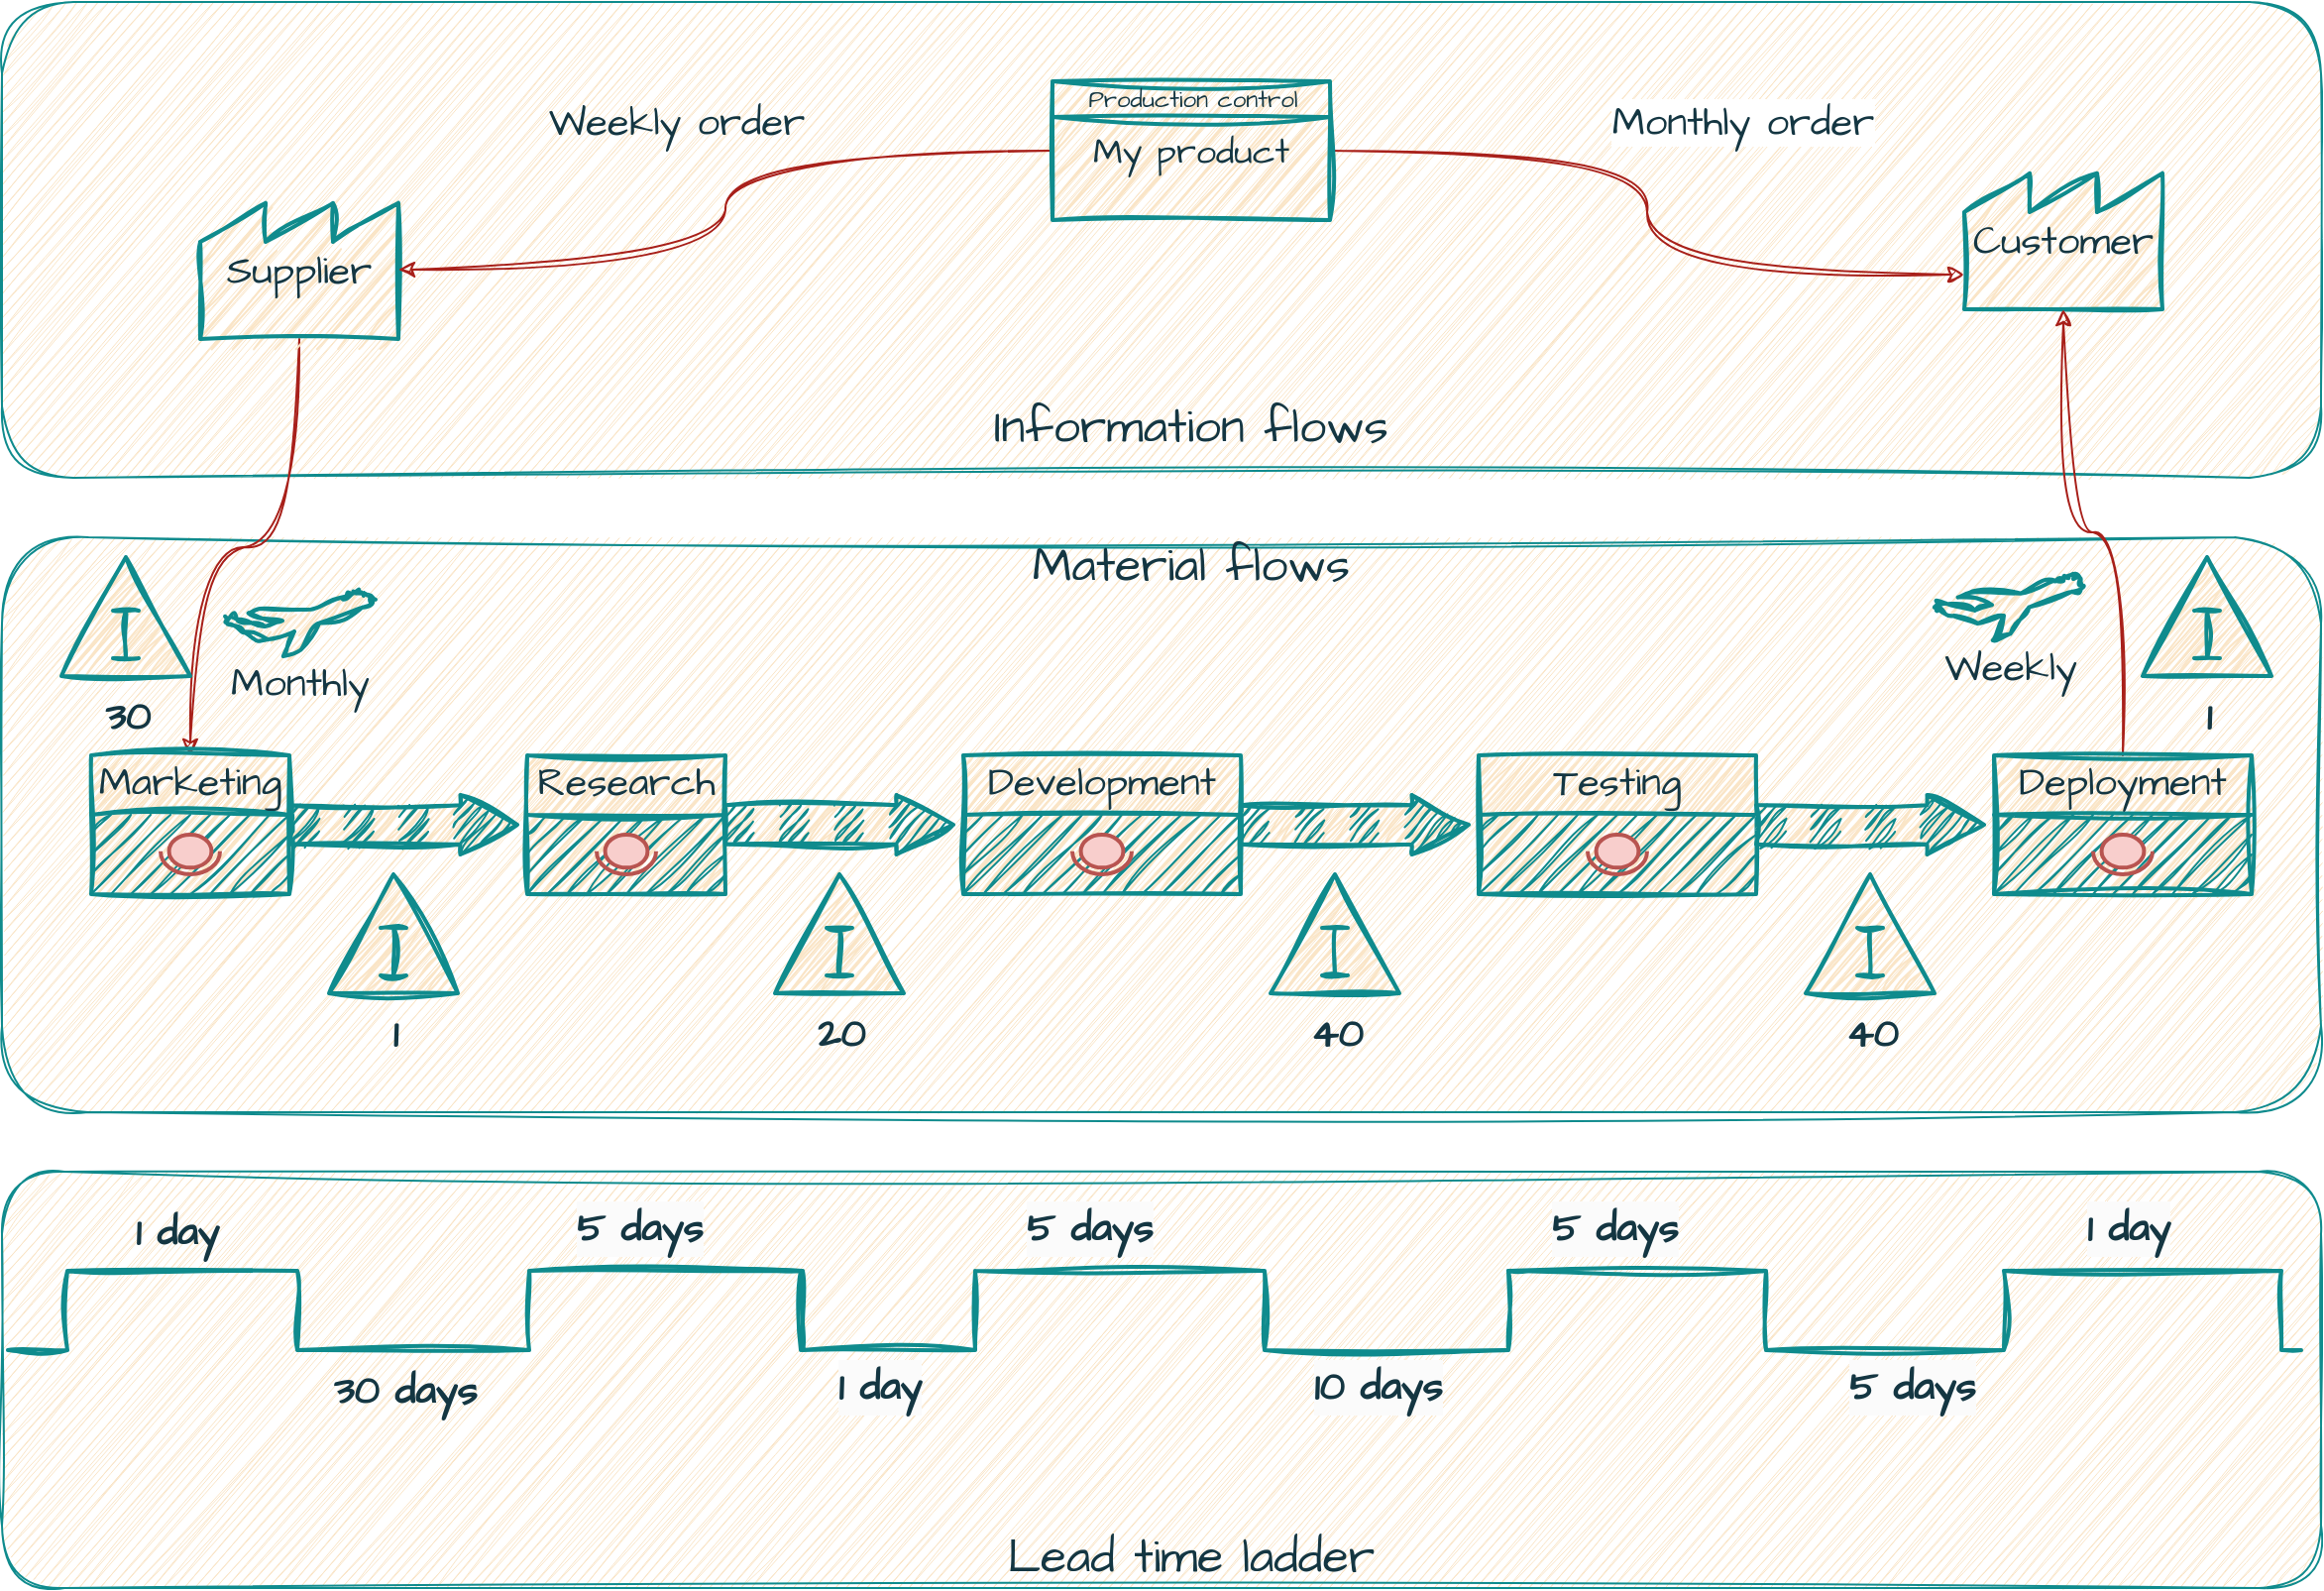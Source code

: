<mxfile version="22.0.6" type="device">
  <diagram name="Page-1" id="4QjYr7BSSaearv5AH33l">
    <mxGraphModel dx="2222" dy="798" grid="1" gridSize="10" guides="1" tooltips="1" connect="1" arrows="1" fold="1" page="1" pageScale="1" pageWidth="850" pageHeight="1100" math="0" shadow="0">
      <root>
        <mxCell id="0" />
        <mxCell id="1" parent="0" />
        <mxCell id="HKFI6yRzDTet03-QNd36-69" value="" style="rounded=1;whiteSpace=wrap;html=1;sketch=1;hachureGap=4;jiggle=2;curveFitting=1;strokeColor=#0F8B8D;fontFamily=Architects Daughter;fontSource=https%3A%2F%2Ffonts.googleapis.com%2Fcss%3Ffamily%3DArchitects%2BDaughter;fontSize=20;fontColor=#143642;fillColor=#FAE5C7;" vertex="1" parent="1">
          <mxGeometry x="-70" y="780" width="1170" height="210" as="geometry" />
        </mxCell>
        <mxCell id="HKFI6yRzDTet03-QNd36-54" value="" style="rounded=1;whiteSpace=wrap;html=1;sketch=1;hachureGap=4;jiggle=2;curveFitting=1;strokeColor=#0F8B8D;fontFamily=Architects Daughter;fontSource=https%3A%2F%2Ffonts.googleapis.com%2Fcss%3Ffamily%3DArchitects%2BDaughter;fontSize=20;fontColor=#143642;fillColor=#FAE5C7;" vertex="1" parent="1">
          <mxGeometry x="-70" y="460" width="1170" height="290" as="geometry" />
        </mxCell>
        <mxCell id="HKFI6yRzDTet03-QNd36-9" value="" style="rounded=1;whiteSpace=wrap;html=1;sketch=1;hachureGap=4;jiggle=2;curveFitting=1;strokeColor=#0F8B8D;fontFamily=Architects Daughter;fontSource=https%3A%2F%2Ffonts.googleapis.com%2Fcss%3Ffamily%3DArchitects%2BDaughter;fontSize=20;fontColor=#143642;fillColor=#FAE5C7;" vertex="1" parent="1">
          <mxGeometry x="-70" y="190" width="1170" height="240" as="geometry" />
        </mxCell>
        <mxCell id="HKFI6yRzDTet03-QNd36-60" style="edgeStyle=orthogonalEdgeStyle;shape=connector;curved=1;rounded=0;sketch=1;jiggle=2;curveFitting=1;orthogonalLoop=1;jettySize=auto;html=1;exitX=0.5;exitY=1;exitDx=0;exitDy=0;entryX=0.5;entryY=0;entryDx=0;entryDy=0;labelBackgroundColor=none;strokeColor=#A8201A;align=center;verticalAlign=middle;fontFamily=Helvetica;fontSize=11;fontColor=default;endArrow=classic;elbow=vertical;" edge="1" parent="1" source="HKFI6yRzDTet03-QNd36-1" target="HKFI6yRzDTet03-QNd36-11">
          <mxGeometry relative="1" as="geometry" />
        </mxCell>
        <mxCell id="HKFI6yRzDTet03-QNd36-1" value="&lt;font data-font-src=&quot;https://fonts.googleapis.com/css?family=Architects+Daughter&quot; face=&quot;Architects Daughter&quot; style=&quot;font-size: 20px;&quot;&gt;Supplier&lt;/font&gt;" style="strokeWidth=2;html=1;shape=mxgraph.lean_mapping.outside_sources;whiteSpace=wrap;align=center;rounded=0;sketch=1;curveFitting=1;jiggle=2;labelBackgroundColor=none;fillColor=#FAE5C7;strokeColor=#0F8B8D;fontColor=#143642;" vertex="1" parent="1">
          <mxGeometry x="30" y="290" width="100" height="70" as="geometry" />
        </mxCell>
        <mxCell id="HKFI6yRzDTet03-QNd36-2" value="&lt;font data-font-src=&quot;https://fonts.googleapis.com/css?family=Architects+Daughter&quot; face=&quot;Architects Daughter&quot; style=&quot;font-size: 20px;&quot;&gt;Customer&lt;/font&gt;" style="strokeWidth=2;html=1;shape=mxgraph.lean_mapping.outside_sources;whiteSpace=wrap;align=center;rounded=0;sketch=1;curveFitting=1;jiggle=2;labelBackgroundColor=none;fillColor=#FAE5C7;strokeColor=#0F8B8D;fontColor=#143642;" vertex="1" parent="1">
          <mxGeometry x="920" y="275" width="100" height="70" as="geometry" />
        </mxCell>
        <mxCell id="HKFI6yRzDTet03-QNd36-5" style="edgeStyle=orthogonalEdgeStyle;rounded=0;orthogonalLoop=1;jettySize=auto;html=1;exitX=0;exitY=0.5;exitDx=0;exitDy=0;entryX=1;entryY=0.5;entryDx=0;entryDy=0;elbow=vertical;curved=1;sketch=1;curveFitting=1;jiggle=2;labelBackgroundColor=none;strokeColor=#A8201A;fontColor=default;" edge="1" parent="1" source="HKFI6yRzDTet03-QNd36-3" target="HKFI6yRzDTet03-QNd36-1">
          <mxGeometry relative="1" as="geometry" />
        </mxCell>
        <mxCell id="HKFI6yRzDTet03-QNd36-6" value="&lt;font data-font-src=&quot;https://fonts.googleapis.com/css?family=Architects+Daughter&quot; face=&quot;Architects Daughter&quot; style=&quot;font-size: 20px;&quot;&gt;Weekly order&lt;/font&gt;" style="edgeLabel;html=1;align=center;verticalAlign=middle;resizable=0;points=[];rounded=0;sketch=1;curveFitting=1;jiggle=2;labelBackgroundColor=none;fontColor=#143642;" vertex="1" connectable="0" parent="HKFI6yRzDTet03-QNd36-5">
          <mxGeometry x="-0.077" y="9" relative="1" as="geometry">
            <mxPoint x="-34" y="-30" as="offset" />
          </mxGeometry>
        </mxCell>
        <mxCell id="HKFI6yRzDTet03-QNd36-7" style="edgeStyle=orthogonalEdgeStyle;rounded=0;sketch=1;hachureGap=4;jiggle=2;curveFitting=1;orthogonalLoop=1;jettySize=auto;html=1;exitX=1;exitY=0.5;exitDx=0;exitDy=0;entryX=0;entryY=0.75;entryDx=0;entryDy=0;strokeColor=#A8201A;fontFamily=Architects Daughter;fontSource=https%3A%2F%2Ffonts.googleapis.com%2Fcss%3Ffamily%3DArchitects%2BDaughter;fontSize=16;fontColor=#143642;fillColor=#FAE5C7;curved=1;" edge="1" parent="1" source="HKFI6yRzDTet03-QNd36-3" target="HKFI6yRzDTet03-QNd36-2">
          <mxGeometry relative="1" as="geometry" />
        </mxCell>
        <mxCell id="HKFI6yRzDTet03-QNd36-8" value="Monthly order" style="edgeLabel;html=1;align=center;verticalAlign=middle;resizable=0;points=[];fontSize=20;fontFamily=Architects Daughter;fontColor=#143642;" vertex="1" connectable="0" parent="HKFI6yRzDTet03-QNd36-7">
          <mxGeometry x="-0.2" y="-17" relative="1" as="geometry">
            <mxPoint x="55" y="-32" as="offset" />
          </mxGeometry>
        </mxCell>
        <mxCell id="HKFI6yRzDTet03-QNd36-3" value="&lt;font style=&quot;font-size: 18px;&quot; data-font-src=&quot;https://fonts.googleapis.com/css?family=Architects+Daughter&quot; face=&quot;Architects Daughter&quot;&gt;My product&lt;/font&gt;" style="strokeWidth=2;html=1;shape=mxgraph.lean_mapping.manufacturing_process;fontSize=12;verticalAlign=middle;html=1;align=center;whiteSpace=wrap;rounded=0;sketch=1;curveFitting=1;jiggle=2;labelBackgroundColor=none;fillColor=#FAE5C7;strokeColor=#0F8B8D;fontColor=#143642;" vertex="1" parent="1">
          <mxGeometry x="460" y="230" width="140" height="70" as="geometry" />
        </mxCell>
        <mxCell id="HKFI6yRzDTet03-QNd36-4" value="&lt;font data-font-src=&quot;https://fonts.googleapis.com/css?family=Architects+Daughter&quot; face=&quot;Architects Daughter&quot;&gt;Production control&lt;/font&gt;" style="text;fontSize=12;spacingLeft=2;verticalAlign=top;html=1;align=center;spacingTop=-5;resizeWidth=1;whiteSpace=wrap;rounded=0;sketch=1;curveFitting=1;jiggle=2;labelBackgroundColor=none;fontColor=#143642;" vertex="1" parent="HKFI6yRzDTet03-QNd36-3">
          <mxGeometry width="140" height="13" as="geometry" />
        </mxCell>
        <mxCell id="HKFI6yRzDTet03-QNd36-10" value="&lt;font style=&quot;font-size: 24px;&quot;&gt;Information flows&lt;/font&gt;" style="text;html=1;strokeColor=none;fillColor=none;align=center;verticalAlign=middle;whiteSpace=wrap;rounded=0;fontSize=20;fontFamily=Architects Daughter;fontColor=#143642;" vertex="1" parent="1">
          <mxGeometry x="410" y="390" width="240" height="30" as="geometry" />
        </mxCell>
        <mxCell id="HKFI6yRzDTet03-QNd36-11" value="Marketing" style="strokeWidth=2;html=1;shape=mxgraph.lean_mapping.manufacturing_process_shared;spacingTop=-5;align=center;whiteSpace=wrap;verticalAlign=top;sketch=1;hachureGap=4;jiggle=2;curveFitting=1;strokeColor=#0F8B8D;fontFamily=Architects Daughter;fontSource=https%3A%2F%2Ffonts.googleapis.com%2Fcss%3Ffamily%3DArchitects%2BDaughter;fontSize=20;fontColor=#143642;fillColor=#FAE5C7;" vertex="1" parent="1">
          <mxGeometry x="-25" y="570" width="100" height="70" as="geometry" />
        </mxCell>
        <mxCell id="HKFI6yRzDTet03-QNd36-12" value="Research" style="strokeWidth=2;html=1;shape=mxgraph.lean_mapping.manufacturing_process_shared;spacingTop=-5;align=center;whiteSpace=wrap;verticalAlign=top;sketch=1;hachureGap=4;jiggle=2;curveFitting=1;strokeColor=#0F8B8D;fontFamily=Architects Daughter;fontSource=https%3A%2F%2Ffonts.googleapis.com%2Fcss%3Ffamily%3DArchitects%2BDaughter;fontSize=20;fontColor=#143642;fillColor=#FAE5C7;" vertex="1" parent="1">
          <mxGeometry x="195" y="570" width="100" height="70" as="geometry" />
        </mxCell>
        <mxCell id="HKFI6yRzDTet03-QNd36-13" value="Development" style="strokeWidth=2;html=1;shape=mxgraph.lean_mapping.manufacturing_process_shared;spacingTop=-5;align=center;whiteSpace=wrap;verticalAlign=top;sketch=1;hachureGap=4;jiggle=2;curveFitting=1;strokeColor=#0F8B8D;fontFamily=Architects Daughter;fontSource=https%3A%2F%2Ffonts.googleapis.com%2Fcss%3Ffamily%3DArchitects%2BDaughter;fontSize=20;fontColor=#143642;fillColor=#FAE5C7;" vertex="1" parent="1">
          <mxGeometry x="415" y="570" width="140" height="70" as="geometry" />
        </mxCell>
        <mxCell id="HKFI6yRzDTet03-QNd36-14" value="Testing" style="strokeWidth=2;html=1;shape=mxgraph.lean_mapping.manufacturing_process_shared;spacingTop=-5;align=center;whiteSpace=wrap;verticalAlign=top;sketch=1;hachureGap=4;jiggle=2;curveFitting=1;strokeColor=#0F8B8D;fontFamily=Architects Daughter;fontSource=https%3A%2F%2Ffonts.googleapis.com%2Fcss%3Ffamily%3DArchitects%2BDaughter;fontSize=20;fontColor=#143642;fillColor=#FAE5C7;" vertex="1" parent="1">
          <mxGeometry x="675" y="570" width="140" height="70" as="geometry" />
        </mxCell>
        <mxCell id="HKFI6yRzDTet03-QNd36-61" style="edgeStyle=orthogonalEdgeStyle;shape=connector;curved=1;rounded=0;sketch=1;jiggle=2;curveFitting=1;orthogonalLoop=1;jettySize=auto;html=1;exitX=0.5;exitY=0;exitDx=0;exitDy=0;entryX=0.5;entryY=1;entryDx=0;entryDy=0;labelBackgroundColor=none;strokeColor=#A8201A;align=center;verticalAlign=middle;fontFamily=Helvetica;fontSize=11;fontColor=default;endArrow=classic;elbow=vertical;" edge="1" parent="1" source="HKFI6yRzDTet03-QNd36-15" target="HKFI6yRzDTet03-QNd36-2">
          <mxGeometry relative="1" as="geometry" />
        </mxCell>
        <mxCell id="HKFI6yRzDTet03-QNd36-15" value="Deployment" style="strokeWidth=2;html=1;shape=mxgraph.lean_mapping.manufacturing_process_shared;spacingTop=-5;align=center;whiteSpace=wrap;verticalAlign=top;sketch=1;hachureGap=4;jiggle=2;curveFitting=1;strokeColor=#0F8B8D;fontFamily=Architects Daughter;fontSource=https%3A%2F%2Ffonts.googleapis.com%2Fcss%3Ffamily%3DArchitects%2BDaughter;fontSize=20;fontColor=#143642;fillColor=#FAE5C7;" vertex="1" parent="1">
          <mxGeometry x="935" y="570" width="130" height="70" as="geometry" />
        </mxCell>
        <mxCell id="HKFI6yRzDTet03-QNd36-22" value="" style="verticalLabelPosition=bottom;html=1;verticalAlign=top;strokeWidth=2;shape=mxgraph.lean_mapping.operator;hachureGap=4;strokeColor=#b85450;align=center;spacingTop=-5;fontFamily=Architects Daughter;fontSource=https%3A%2F%2Ffonts.googleapis.com%2Fcss%3Ffamily%3DArchitects%2BDaughter;fontSize=20;fillColor=#f8cecc;" vertex="1" parent="1">
          <mxGeometry x="10" y="610" width="30" height="20" as="geometry" />
        </mxCell>
        <mxCell id="HKFI6yRzDTet03-QNd36-29" value="" style="verticalLabelPosition=bottom;html=1;verticalAlign=top;strokeWidth=2;shape=mxgraph.lean_mapping.operator;hachureGap=4;strokeColor=#b85450;align=center;spacingTop=-5;fontFamily=Architects Daughter;fontSource=https%3A%2F%2Ffonts.googleapis.com%2Fcss%3Ffamily%3DArchitects%2BDaughter;fontSize=20;fillColor=#f8cecc;" vertex="1" parent="1">
          <mxGeometry x="230" y="610" width="30" height="20" as="geometry" />
        </mxCell>
        <mxCell id="HKFI6yRzDTet03-QNd36-30" value="" style="verticalLabelPosition=bottom;html=1;verticalAlign=top;strokeWidth=2;shape=mxgraph.lean_mapping.operator;hachureGap=4;strokeColor=#b85450;align=center;spacingTop=-5;fontFamily=Architects Daughter;fontSource=https%3A%2F%2Ffonts.googleapis.com%2Fcss%3Ffamily%3DArchitects%2BDaughter;fontSize=20;fillColor=#f8cecc;" vertex="1" parent="1">
          <mxGeometry x="470" y="610" width="30" height="20" as="geometry" />
        </mxCell>
        <mxCell id="HKFI6yRzDTet03-QNd36-31" value="" style="verticalLabelPosition=bottom;html=1;verticalAlign=top;strokeWidth=2;shape=mxgraph.lean_mapping.operator;hachureGap=4;strokeColor=#b85450;align=center;spacingTop=-5;fontFamily=Architects Daughter;fontSource=https%3A%2F%2Ffonts.googleapis.com%2Fcss%3Ffamily%3DArchitects%2BDaughter;fontSize=20;fillColor=#f8cecc;" vertex="1" parent="1">
          <mxGeometry x="730" y="610" width="30" height="20" as="geometry" />
        </mxCell>
        <mxCell id="HKFI6yRzDTet03-QNd36-32" value="" style="verticalLabelPosition=bottom;html=1;verticalAlign=top;strokeWidth=2;shape=mxgraph.lean_mapping.operator;hachureGap=4;strokeColor=#b85450;align=center;spacingTop=-5;fontFamily=Architects Daughter;fontSource=https%3A%2F%2Ffonts.googleapis.com%2Fcss%3Ffamily%3DArchitects%2BDaughter;fontSize=20;fillColor=#f8cecc;" vertex="1" parent="1">
          <mxGeometry x="985" y="610" width="30" height="20" as="geometry" />
        </mxCell>
        <mxCell id="HKFI6yRzDTet03-QNd36-33" value="" style="verticalLabelPosition=bottom;html=1;verticalAlign=top;strokeWidth=2;shape=mxgraph.lean_mapping.push_arrow;sketch=1;hachureGap=4;jiggle=2;curveFitting=1;strokeColor=#0F8B8D;align=center;spacingTop=-5;fontFamily=Architects Daughter;fontSource=https%3A%2F%2Ffonts.googleapis.com%2Fcss%3Ffamily%3DArchitects%2BDaughter;fontSize=20;fontColor=#143642;fillColor=#FAE5C7;" vertex="1" parent="1">
          <mxGeometry x="75" y="590" width="115" height="30" as="geometry" />
        </mxCell>
        <mxCell id="HKFI6yRzDTet03-QNd36-34" value="" style="verticalLabelPosition=bottom;html=1;verticalAlign=top;strokeWidth=2;shape=mxgraph.lean_mapping.push_arrow;sketch=1;hachureGap=4;jiggle=2;curveFitting=1;strokeColor=#0F8B8D;align=center;spacingTop=-5;fontFamily=Architects Daughter;fontSource=https%3A%2F%2Ffonts.googleapis.com%2Fcss%3Ffamily%3DArchitects%2BDaughter;fontSize=20;fontColor=#143642;fillColor=#FAE5C7;" vertex="1" parent="1">
          <mxGeometry x="295" y="590" width="115" height="30" as="geometry" />
        </mxCell>
        <mxCell id="HKFI6yRzDTet03-QNd36-35" value="" style="verticalLabelPosition=bottom;html=1;verticalAlign=top;strokeWidth=2;shape=mxgraph.lean_mapping.push_arrow;sketch=1;hachureGap=4;jiggle=2;curveFitting=1;strokeColor=#0F8B8D;align=center;spacingTop=-5;fontFamily=Architects Daughter;fontSource=https%3A%2F%2Ffonts.googleapis.com%2Fcss%3Ffamily%3DArchitects%2BDaughter;fontSize=20;fontColor=#143642;fillColor=#FAE5C7;" vertex="1" parent="1">
          <mxGeometry x="555" y="590" width="115" height="30" as="geometry" />
        </mxCell>
        <mxCell id="HKFI6yRzDTet03-QNd36-36" value="" style="verticalLabelPosition=bottom;html=1;verticalAlign=top;strokeWidth=2;shape=mxgraph.lean_mapping.push_arrow;sketch=1;hachureGap=4;jiggle=2;curveFitting=1;strokeColor=#0F8B8D;align=center;spacingTop=-5;fontFamily=Architects Daughter;fontSource=https%3A%2F%2Ffonts.googleapis.com%2Fcss%3Ffamily%3DArchitects%2BDaughter;fontSize=20;fontColor=#143642;fillColor=#FAE5C7;" vertex="1" parent="1">
          <mxGeometry x="815" y="590" width="115" height="30" as="geometry" />
        </mxCell>
        <mxCell id="HKFI6yRzDTet03-QNd36-43" value="" style="verticalLabelPosition=bottom;html=1;verticalAlign=top;strokeWidth=2;shape=mxgraph.lean_mapping.inventory_box;sketch=1;hachureGap=4;jiggle=2;curveFitting=1;strokeColor=#0F8B8D;align=center;spacingTop=-5;fontFamily=Architects Daughter;fontSource=https%3A%2F%2Ffonts.googleapis.com%2Fcss%3Ffamily%3DArchitects%2BDaughter;fontSize=20;fontColor=#143642;fillColor=#FAE5C7;" vertex="1" parent="1">
          <mxGeometry x="95" y="630" width="65" height="60" as="geometry" />
        </mxCell>
        <mxCell id="HKFI6yRzDTet03-QNd36-44" value="&lt;b&gt;1&lt;/b&gt;" style="text;html=1;align=center;verticalAlign=middle;resizable=0;points=[];autosize=1;strokeColor=none;fillColor=none;fontSize=20;fontFamily=Architects Daughter;fontColor=#143642;" vertex="1" parent="1">
          <mxGeometry x="112.5" y="690" width="30" height="40" as="geometry" />
        </mxCell>
        <mxCell id="HKFI6yRzDTet03-QNd36-45" value="" style="verticalLabelPosition=bottom;html=1;verticalAlign=top;strokeWidth=2;shape=mxgraph.lean_mapping.inventory_box;sketch=1;hachureGap=4;jiggle=2;curveFitting=1;strokeColor=#0F8B8D;align=center;spacingTop=-5;fontFamily=Architects Daughter;fontSource=https%3A%2F%2Ffonts.googleapis.com%2Fcss%3Ffamily%3DArchitects%2BDaughter;fontSize=20;fontColor=#143642;fillColor=#FAE5C7;" vertex="1" parent="1">
          <mxGeometry x="320" y="630" width="65" height="60" as="geometry" />
        </mxCell>
        <mxCell id="HKFI6yRzDTet03-QNd36-46" value="&lt;b&gt;20&lt;/b&gt;" style="text;html=1;align=center;verticalAlign=middle;resizable=0;points=[];autosize=1;strokeColor=none;fillColor=none;fontSize=20;fontFamily=Architects Daughter;fontColor=#143642;" vertex="1" parent="1">
          <mxGeometry x="327.5" y="690" width="50" height="40" as="geometry" />
        </mxCell>
        <mxCell id="HKFI6yRzDTet03-QNd36-47" value="" style="verticalLabelPosition=bottom;html=1;verticalAlign=top;strokeWidth=2;shape=mxgraph.lean_mapping.inventory_box;sketch=1;hachureGap=4;jiggle=2;curveFitting=1;strokeColor=#0F8B8D;align=center;spacingTop=-5;fontFamily=Architects Daughter;fontSource=https%3A%2F%2Ffonts.googleapis.com%2Fcss%3Ffamily%3DArchitects%2BDaughter;fontSize=20;fontColor=#143642;fillColor=#FAE5C7;" vertex="1" parent="1">
          <mxGeometry x="570" y="630" width="65" height="60" as="geometry" />
        </mxCell>
        <mxCell id="HKFI6yRzDTet03-QNd36-48" value="&lt;b&gt;40&lt;/b&gt;" style="text;html=1;align=center;verticalAlign=middle;resizable=0;points=[];autosize=1;strokeColor=none;fillColor=none;fontSize=20;fontFamily=Architects Daughter;fontColor=#143642;" vertex="1" parent="1">
          <mxGeometry x="577.5" y="690" width="50" height="40" as="geometry" />
        </mxCell>
        <mxCell id="HKFI6yRzDTet03-QNd36-49" value="" style="verticalLabelPosition=bottom;html=1;verticalAlign=top;strokeWidth=2;shape=mxgraph.lean_mapping.inventory_box;sketch=1;hachureGap=4;jiggle=2;curveFitting=1;strokeColor=#0F8B8D;align=center;spacingTop=-5;fontFamily=Architects Daughter;fontSource=https%3A%2F%2Ffonts.googleapis.com%2Fcss%3Ffamily%3DArchitects%2BDaughter;fontSize=20;fontColor=#143642;fillColor=#FAE5C7;" vertex="1" parent="1">
          <mxGeometry x="840" y="630" width="65" height="60" as="geometry" />
        </mxCell>
        <mxCell id="HKFI6yRzDTet03-QNd36-50" value="&lt;b&gt;40&lt;/b&gt;" style="text;html=1;align=center;verticalAlign=middle;resizable=0;points=[];autosize=1;strokeColor=none;fillColor=none;fontSize=20;fontFamily=Architects Daughter;fontColor=#143642;" vertex="1" parent="1">
          <mxGeometry x="847.5" y="690" width="50" height="40" as="geometry" />
        </mxCell>
        <mxCell id="HKFI6yRzDTet03-QNd36-55" value="&lt;font style=&quot;font-size: 24px;&quot;&gt;Material flows&lt;/font&gt;" style="text;html=1;strokeColor=none;fillColor=none;align=center;verticalAlign=middle;whiteSpace=wrap;rounded=0;fontSize=20;fontFamily=Architects Daughter;fontColor=#143642;" vertex="1" parent="1">
          <mxGeometry x="410" y="460" width="240" height="30" as="geometry" />
        </mxCell>
        <mxCell id="HKFI6yRzDTet03-QNd36-56" value="Monthly" style="verticalLabelPosition=bottom;html=1;verticalAlign=top;strokeWidth=2;shape=mxgraph.lean_mapping.airplane_7;sketch=1;hachureGap=4;jiggle=2;curveFitting=1;strokeColor=#0F8B8D;align=center;spacingTop=-5;fontFamily=Architects Daughter;fontSource=https%3A%2F%2Ffonts.googleapis.com%2Fcss%3Ffamily%3DArchitects%2BDaughter;fontSize=20;fontColor=#143642;fillColor=#FAE5C7;" vertex="1" parent="1">
          <mxGeometry x="42.5" y="488" width="75" height="32" as="geometry" />
        </mxCell>
        <mxCell id="HKFI6yRzDTet03-QNd36-62" value="Weekly" style="verticalLabelPosition=bottom;html=1;verticalAlign=top;strokeWidth=2;shape=mxgraph.lean_mapping.airplane_7;sketch=1;hachureGap=4;jiggle=2;curveFitting=1;strokeColor=#0F8B8D;align=center;spacingTop=-5;fontFamily=Architects Daughter;fontSource=https%3A%2F%2Ffonts.googleapis.com%2Fcss%3Ffamily%3DArchitects%2BDaughter;fontSize=20;fontColor=#143642;fillColor=#FAE5C7;" vertex="1" parent="1">
          <mxGeometry x="905" y="480" width="75" height="32" as="geometry" />
        </mxCell>
        <mxCell id="HKFI6yRzDTet03-QNd36-63" value="" style="verticalLabelPosition=bottom;html=1;verticalAlign=top;strokeWidth=2;shape=mxgraph.lean_mapping.inventory_box;sketch=1;hachureGap=4;jiggle=2;curveFitting=1;strokeColor=#0F8B8D;align=center;spacingTop=-5;fontFamily=Architects Daughter;fontSource=https%3A%2F%2Ffonts.googleapis.com%2Fcss%3Ffamily%3DArchitects%2BDaughter;fontSize=20;fontColor=#143642;fillColor=#FAE5C7;" vertex="1" parent="1">
          <mxGeometry x="-40" y="470" width="65" height="60" as="geometry" />
        </mxCell>
        <mxCell id="HKFI6yRzDTet03-QNd36-64" value="&lt;b&gt;30&lt;/b&gt;" style="text;html=1;align=center;verticalAlign=middle;resizable=0;points=[];autosize=1;strokeColor=none;fillColor=none;fontSize=20;fontFamily=Architects Daughter;fontColor=#143642;" vertex="1" parent="1">
          <mxGeometry x="-32.5" y="530" width="50" height="40" as="geometry" />
        </mxCell>
        <mxCell id="HKFI6yRzDTet03-QNd36-67" value="" style="verticalLabelPosition=bottom;html=1;verticalAlign=top;strokeWidth=2;shape=mxgraph.lean_mapping.inventory_box;sketch=1;hachureGap=4;jiggle=2;curveFitting=1;strokeColor=#0F8B8D;align=center;spacingTop=-5;fontFamily=Architects Daughter;fontSource=https%3A%2F%2Ffonts.googleapis.com%2Fcss%3Ffamily%3DArchitects%2BDaughter;fontSize=20;fontColor=#143642;fillColor=#FAE5C7;" vertex="1" parent="1">
          <mxGeometry x="1010" y="470" width="65" height="60" as="geometry" />
        </mxCell>
        <mxCell id="HKFI6yRzDTet03-QNd36-68" value="&lt;b&gt;1&lt;/b&gt;" style="text;html=1;align=center;verticalAlign=middle;resizable=0;points=[];autosize=1;strokeColor=none;fillColor=none;fontSize=20;fontFamily=Architects Daughter;fontColor=#143642;" vertex="1" parent="1">
          <mxGeometry x="1027.5" y="530" width="30" height="40" as="geometry" />
        </mxCell>
        <mxCell id="HKFI6yRzDTet03-QNd36-70" value="&lt;font style=&quot;font-size: 24px;&quot;&gt;Lead time ladder&lt;/font&gt;" style="text;html=1;strokeColor=none;fillColor=none;align=center;verticalAlign=middle;whiteSpace=wrap;rounded=0;fontSize=20;fontFamily=Architects Daughter;fontColor=#143642;" vertex="1" parent="1">
          <mxGeometry x="410" y="960" width="240" height="30" as="geometry" />
        </mxCell>
        <mxCell id="HKFI6yRzDTet03-QNd36-72" value="" style="verticalLabelPosition=bottom;html=1;verticalAlign=top;strokeWidth=2;shape=mxgraph.lean_mapping.timeline2;dx1=0;dy1=1;dx2=30;dy2=0;dx3=146;dy3=0.775;dx4=263;dy4=0;dx5=400;dy5=0.55;dy6=1;sketch=1;hachureGap=4;jiggle=2;curveFitting=1;strokeColor=#0F8B8D;align=center;spacingTop=-5;fontFamily=Architects Daughter;fontSource=https%3A%2F%2Ffonts.googleapis.com%2Fcss%3Ffamily%3DArchitects%2BDaughter;fontSize=20;fontColor=#143642;fillColor=#FAE5C7;" vertex="1" parent="1">
          <mxGeometry x="-67" y="830" width="400" height="40" as="geometry" />
        </mxCell>
        <mxCell id="HKFI6yRzDTet03-QNd36-73" value="" style="verticalLabelPosition=bottom;html=1;verticalAlign=top;strokeWidth=2;shape=mxgraph.lean_mapping.timeline2;dx1=0;dy1=0.05;dx2=34;dy2=1;dx3=121;dy3=0;dx4=267;dy4=1;dx5=390;dy5=0.325;dy6=0;sketch=1;hachureGap=4;jiggle=2;curveFitting=1;strokeColor=#0F8B8D;align=center;spacingTop=-5;fontFamily=Architects Daughter;fontSource=https%3A%2F%2Ffonts.googleapis.com%2Fcss%3Ffamily%3DArchitects%2BDaughter;fontSize=20;fontColor=#143642;fillColor=#FAE5C7;" vertex="1" parent="1">
          <mxGeometry x="300" y="830" width="400" height="40" as="geometry" />
        </mxCell>
        <mxCell id="HKFI6yRzDTet03-QNd36-76" value="&lt;b&gt;30 days&lt;/b&gt;" style="text;html=1;align=center;verticalAlign=middle;resizable=0;points=[];autosize=1;strokeColor=none;fillColor=none;fontSize=20;fontFamily=Architects Daughter;fontColor=#143642;" vertex="1" parent="1">
          <mxGeometry x="82.5" y="870" width="100" height="40" as="geometry" />
        </mxCell>
        <mxCell id="HKFI6yRzDTet03-QNd36-77" value="" style="verticalLabelPosition=bottom;html=1;verticalAlign=top;strokeWidth=2;shape=mxgraph.lean_mapping.timeline2;dx1=0;dy1=0.05;dx2=130;dy2=0.6;dx3=250;dy3=0.05;dx4=390;dy4=1;dx5=390;dy5=1;dy6=1;sketch=1;hachureGap=4;jiggle=2;curveFitting=1;strokeColor=#0F8B8D;align=center;spacingTop=-5;fontFamily=Architects Daughter;fontSource=https%3A%2F%2Ffonts.googleapis.com%2Fcss%3Ffamily%3DArchitects%2BDaughter;fontSize=20;fontColor=#143642;fillColor=#FAE5C7;" vertex="1" parent="1">
          <mxGeometry x="690" y="830" width="400" height="40" as="geometry" />
        </mxCell>
        <mxCell id="HKFI6yRzDTet03-QNd36-78" value="&lt;b&gt;1 day&lt;/b&gt;" style="text;html=1;align=center;verticalAlign=middle;resizable=0;points=[];autosize=1;strokeColor=none;fillColor=none;fontSize=20;fontFamily=Architects Daughter;fontColor=#143642;" vertex="1" parent="1">
          <mxGeometry x="-17.5" y="790" width="70" height="40" as="geometry" />
        </mxCell>
        <mxCell id="HKFI6yRzDTet03-QNd36-79" value="&lt;b style=&quot;border-color: var(--border-color); color: rgb(20, 54, 66); font-family: &amp;quot;Architects Daughter&amp;quot;; font-size: 20px; font-style: normal; font-variant-ligatures: normal; font-variant-caps: normal; letter-spacing: normal; orphans: 2; text-align: center; text-indent: 0px; text-transform: none; widows: 2; word-spacing: 0px; -webkit-text-stroke-width: 0px; background-color: rgb(251, 251, 251); text-decoration-thickness: initial; text-decoration-style: initial; text-decoration-color: initial;&quot;&gt;5 days&lt;/b&gt;" style="text;whiteSpace=wrap;html=1;fontSize=20;fontFamily=Architects Daughter;fontColor=#143642;" vertex="1" parent="1">
          <mxGeometry x="217.5" y="790" width="110" height="50" as="geometry" />
        </mxCell>
        <mxCell id="HKFI6yRzDTet03-QNd36-80" value="&lt;b style=&quot;border-color: var(--border-color); color: rgb(20, 54, 66); font-family: &amp;quot;Architects Daughter&amp;quot;; font-size: 20px; font-style: normal; font-variant-ligatures: normal; font-variant-caps: normal; letter-spacing: normal; orphans: 2; text-align: center; text-indent: 0px; text-transform: none; widows: 2; word-spacing: 0px; -webkit-text-stroke-width: 0px; background-color: rgb(251, 251, 251); text-decoration-thickness: initial; text-decoration-style: initial; text-decoration-color: initial;&quot;&gt;1 day&lt;/b&gt;" style="text;whiteSpace=wrap;html=1;fontSize=20;fontFamily=Architects Daughter;fontColor=#143642;" vertex="1" parent="1">
          <mxGeometry x="350" y="870" width="110" height="50" as="geometry" />
        </mxCell>
        <mxCell id="HKFI6yRzDTet03-QNd36-81" value="&lt;b style=&quot;border-color: var(--border-color); color: rgb(20, 54, 66); font-family: &amp;quot;Architects Daughter&amp;quot;; font-size: 20px; font-style: normal; font-variant-ligatures: normal; font-variant-caps: normal; letter-spacing: normal; orphans: 2; text-align: center; text-indent: 0px; text-transform: none; widows: 2; word-spacing: 0px; -webkit-text-stroke-width: 0px; background-color: rgb(251, 251, 251); text-decoration-thickness: initial; text-decoration-style: initial; text-decoration-color: initial;&quot;&gt;5 days&lt;/b&gt;" style="text;whiteSpace=wrap;html=1;fontSize=20;fontFamily=Architects Daughter;fontColor=#143642;" vertex="1" parent="1">
          <mxGeometry x="445" y="790" width="110" height="50" as="geometry" />
        </mxCell>
        <mxCell id="HKFI6yRzDTet03-QNd36-82" value="&lt;b style=&quot;border-color: var(--border-color); color: rgb(20, 54, 66); font-family: &amp;quot;Architects Daughter&amp;quot;; font-size: 20px; font-style: normal; font-variant-ligatures: normal; font-variant-caps: normal; letter-spacing: normal; orphans: 2; text-align: center; text-indent: 0px; text-transform: none; widows: 2; word-spacing: 0px; -webkit-text-stroke-width: 0px; background-color: rgb(251, 251, 251); text-decoration-thickness: initial; text-decoration-style: initial; text-decoration-color: initial;&quot;&gt;10 days&lt;/b&gt;" style="text;whiteSpace=wrap;html=1;fontSize=20;fontFamily=Architects Daughter;fontColor=#143642;" vertex="1" parent="1">
          <mxGeometry x="590" y="870" width="110" height="50" as="geometry" />
        </mxCell>
        <mxCell id="HKFI6yRzDTet03-QNd36-83" value="&lt;b style=&quot;border-color: var(--border-color); color: rgb(20, 54, 66); font-family: &amp;quot;Architects Daughter&amp;quot;; font-size: 20px; font-style: normal; font-variant-ligatures: normal; font-variant-caps: normal; letter-spacing: normal; orphans: 2; text-align: center; text-indent: 0px; text-transform: none; widows: 2; word-spacing: 0px; -webkit-text-stroke-width: 0px; background-color: rgb(251, 251, 251); text-decoration-thickness: initial; text-decoration-style: initial; text-decoration-color: initial;&quot;&gt;5 days&lt;/b&gt;" style="text;whiteSpace=wrap;html=1;fontSize=20;fontFamily=Architects Daughter;fontColor=#143642;" vertex="1" parent="1">
          <mxGeometry x="710" y="790" width="110" height="50" as="geometry" />
        </mxCell>
        <mxCell id="HKFI6yRzDTet03-QNd36-84" value="&lt;b style=&quot;border-color: var(--border-color); color: rgb(20, 54, 66); font-family: &amp;quot;Architects Daughter&amp;quot;; font-size: 20px; font-style: normal; font-variant-ligatures: normal; font-variant-caps: normal; letter-spacing: normal; orphans: 2; text-align: center; text-indent: 0px; text-transform: none; widows: 2; word-spacing: 0px; -webkit-text-stroke-width: 0px; background-color: rgb(251, 251, 251); text-decoration-thickness: initial; text-decoration-style: initial; text-decoration-color: initial;&quot;&gt;5 days&lt;/b&gt;" style="text;whiteSpace=wrap;html=1;fontSize=20;fontFamily=Architects Daughter;fontColor=#143642;" vertex="1" parent="1">
          <mxGeometry x="860" y="870" width="110" height="50" as="geometry" />
        </mxCell>
        <mxCell id="HKFI6yRzDTet03-QNd36-85" value="&lt;b style=&quot;border-color: var(--border-color); color: rgb(20, 54, 66); font-family: &amp;quot;Architects Daughter&amp;quot;; font-size: 20px; font-style: normal; font-variant-ligatures: normal; font-variant-caps: normal; letter-spacing: normal; orphans: 2; text-align: center; text-indent: 0px; text-transform: none; widows: 2; word-spacing: 0px; -webkit-text-stroke-width: 0px; background-color: rgb(251, 251, 251); text-decoration-thickness: initial; text-decoration-style: initial; text-decoration-color: initial;&quot;&gt;1 day&lt;/b&gt;" style="text;whiteSpace=wrap;html=1;fontSize=20;fontFamily=Architects Daughter;fontColor=#143642;" vertex="1" parent="1">
          <mxGeometry x="980" y="790" width="110" height="50" as="geometry" />
        </mxCell>
      </root>
    </mxGraphModel>
  </diagram>
</mxfile>
